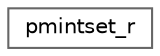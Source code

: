 digraph "Graphical Class Hierarchy"
{
 // LATEX_PDF_SIZE
  bgcolor="transparent";
  edge [fontname=Helvetica,fontsize=10,labelfontname=Helvetica,labelfontsize=10];
  node [fontname=Helvetica,fontsize=10,shape=box,height=0.2,width=0.4];
  rankdir="LR";
  Node0 [id="Node000000",label="pmintset_r",height=0.2,width=0.4,color="grey40", fillcolor="white", style="filled",URL="$structpmintset__r.html",tooltip=" "];
}
